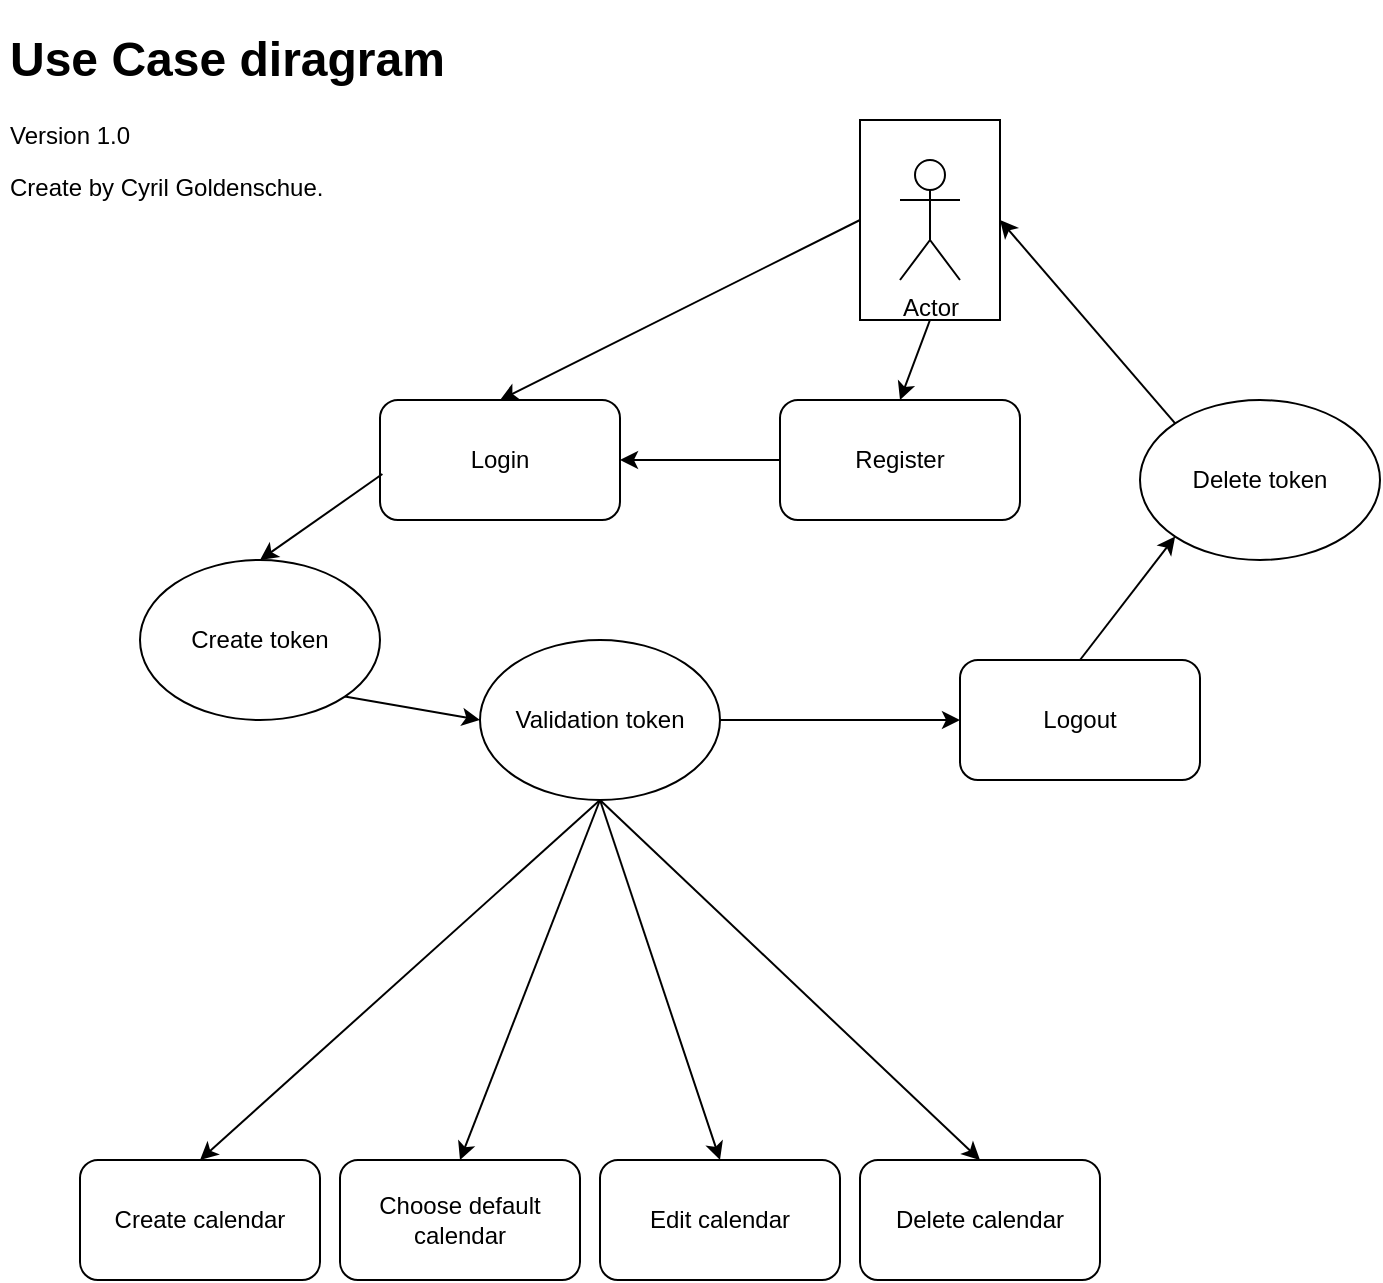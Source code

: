 <mxfile version="14.1.8" type="device"><diagram id="etR6-Nz_b5KQexwg98k_" name="Page-1"><mxGraphModel dx="1264" dy="592" grid="1" gridSize="10" guides="1" tooltips="1" connect="1" arrows="1" fold="1" page="1" pageScale="1" pageWidth="827" pageHeight="1169" math="0" shadow="0"><root><mxCell id="0"/><mxCell id="1" parent="0"/><mxCell id="HgiROP1572csTro7eQk7-46" value="&lt;h1&gt;Use Case diragram&lt;/h1&gt;&lt;p&gt;Version 1.0&lt;/p&gt;&lt;p&gt;Create by Cyril Goldenschue.&lt;/p&gt;" style="text;html=1;strokeColor=none;fillColor=none;spacing=5;spacingTop=-20;whiteSpace=wrap;overflow=hidden;rounded=0;" parent="1" vertex="1"><mxGeometry y="10" width="370" height="120" as="geometry"/></mxCell><mxCell id="uZtNZEA20uAlzaNM2Okg-1" value="Login" style="rounded=1;whiteSpace=wrap;html=1;" parent="1" vertex="1"><mxGeometry x="190" y="200" width="120" height="60" as="geometry"/></mxCell><mxCell id="56V160ezVGS5Y3yXnIZc-1" value="Register" style="rounded=1;whiteSpace=wrap;html=1;" vertex="1" parent="1"><mxGeometry x="390" y="200" width="120" height="60" as="geometry"/></mxCell><mxCell id="56V160ezVGS5Y3yXnIZc-2" value="" style="endArrow=classic;html=1;entryX=0.5;entryY=0;entryDx=0;entryDy=0;exitX=0;exitY=0.5;exitDx=0;exitDy=0;" edge="1" parent="1" source="56V160ezVGS5Y3yXnIZc-5" target="uZtNZEA20uAlzaNM2Okg-1"><mxGeometry width="50" height="50" relative="1" as="geometry"><mxPoint x="190" y="160" as="sourcePoint"/><mxPoint x="380" y="280" as="targetPoint"/></mxGeometry></mxCell><mxCell id="56V160ezVGS5Y3yXnIZc-3" value="" style="endArrow=classic;html=1;entryX=0.5;entryY=0;entryDx=0;entryDy=0;exitX=0.5;exitY=1;exitDx=0;exitDy=0;" edge="1" parent="1" source="56V160ezVGS5Y3yXnIZc-5" target="56V160ezVGS5Y3yXnIZc-1"><mxGeometry width="50" height="50" relative="1" as="geometry"><mxPoint x="480" y="110" as="sourcePoint"/><mxPoint x="510" y="120" as="targetPoint"/></mxGeometry></mxCell><mxCell id="56V160ezVGS5Y3yXnIZc-4" value="" style="endArrow=classic;html=1;exitX=0;exitY=0.5;exitDx=0;exitDy=0;entryX=1;entryY=0.5;entryDx=0;entryDy=0;" edge="1" parent="1" source="56V160ezVGS5Y3yXnIZc-1" target="uZtNZEA20uAlzaNM2Okg-1"><mxGeometry width="50" height="50" relative="1" as="geometry"><mxPoint x="370" y="290" as="sourcePoint"/><mxPoint x="420" y="240" as="targetPoint"/></mxGeometry></mxCell><mxCell id="56V160ezVGS5Y3yXnIZc-7" value="Create calendar" style="rounded=1;whiteSpace=wrap;html=1;" vertex="1" parent="1"><mxGeometry x="40" y="580" width="120" height="60" as="geometry"/></mxCell><mxCell id="56V160ezVGS5Y3yXnIZc-8" value="" style="endArrow=classic;html=1;exitX=0.5;exitY=1;exitDx=0;exitDy=0;entryX=0.5;entryY=0;entryDx=0;entryDy=0;" edge="1" parent="1" source="56V160ezVGS5Y3yXnIZc-16" target="56V160ezVGS5Y3yXnIZc-7"><mxGeometry width="50" height="50" relative="1" as="geometry"><mxPoint x="190" y="360" as="sourcePoint"/><mxPoint x="350" y="290" as="targetPoint"/></mxGeometry></mxCell><mxCell id="56V160ezVGS5Y3yXnIZc-9" value="Choose default calendar" style="rounded=1;whiteSpace=wrap;html=1;" vertex="1" parent="1"><mxGeometry x="170" y="580" width="120" height="60" as="geometry"/></mxCell><mxCell id="56V160ezVGS5Y3yXnIZc-10" value="" style="endArrow=classic;html=1;entryX=0.5;entryY=0;entryDx=0;entryDy=0;exitX=0.5;exitY=1;exitDx=0;exitDy=0;" edge="1" parent="1" source="56V160ezVGS5Y3yXnIZc-16" target="56V160ezVGS5Y3yXnIZc-9"><mxGeometry width="50" height="50" relative="1" as="geometry"><mxPoint x="250" y="360" as="sourcePoint"/><mxPoint x="280" y="410" as="targetPoint"/></mxGeometry></mxCell><mxCell id="56V160ezVGS5Y3yXnIZc-12" value="" style="endArrow=classic;html=1;exitX=0.01;exitY=0.617;exitDx=0;exitDy=0;entryX=0.5;entryY=0;entryDx=0;entryDy=0;exitPerimeter=0;" edge="1" parent="1" source="uZtNZEA20uAlzaNM2Okg-1" target="56V160ezVGS5Y3yXnIZc-25"><mxGeometry width="50" height="50" relative="1" as="geometry"><mxPoint x="350" y="340" as="sourcePoint"/><mxPoint x="220" y="300" as="targetPoint"/></mxGeometry></mxCell><mxCell id="56V160ezVGS5Y3yXnIZc-13" value="Delete calendar" style="rounded=1;whiteSpace=wrap;html=1;" vertex="1" parent="1"><mxGeometry x="430" y="580" width="120" height="60" as="geometry"/></mxCell><mxCell id="56V160ezVGS5Y3yXnIZc-14" value="Edit calendar" style="rounded=1;whiteSpace=wrap;html=1;" vertex="1" parent="1"><mxGeometry x="300" y="580" width="120" height="60" as="geometry"/></mxCell><mxCell id="56V160ezVGS5Y3yXnIZc-15" value="Logout" style="rounded=1;whiteSpace=wrap;html=1;" vertex="1" parent="1"><mxGeometry x="480" y="330" width="120" height="60" as="geometry"/></mxCell><mxCell id="56V160ezVGS5Y3yXnIZc-16" value="Validation token" style="ellipse;whiteSpace=wrap;html=1;" vertex="1" parent="1"><mxGeometry x="240" y="320" width="120" height="80" as="geometry"/></mxCell><mxCell id="56V160ezVGS5Y3yXnIZc-17" value="Delete token" style="ellipse;whiteSpace=wrap;html=1;" vertex="1" parent="1"><mxGeometry x="570" y="200" width="120" height="80" as="geometry"/></mxCell><mxCell id="56V160ezVGS5Y3yXnIZc-18" value="" style="endArrow=classic;html=1;exitX=0;exitY=0;exitDx=0;exitDy=0;entryX=1;entryY=0.5;entryDx=0;entryDy=0;" edge="1" parent="1" source="56V160ezVGS5Y3yXnIZc-17" target="56V160ezVGS5Y3yXnIZc-5"><mxGeometry width="50" height="50" relative="1" as="geometry"><mxPoint x="580" y="140" as="sourcePoint"/><mxPoint x="630" y="90" as="targetPoint"/></mxGeometry></mxCell><mxCell id="56V160ezVGS5Y3yXnIZc-19" value="" style="endArrow=classic;html=1;exitX=0.5;exitY=0;exitDx=0;exitDy=0;entryX=0;entryY=1;entryDx=0;entryDy=0;" edge="1" parent="1" source="56V160ezVGS5Y3yXnIZc-15" target="56V160ezVGS5Y3yXnIZc-17"><mxGeometry width="50" height="50" relative="1" as="geometry"><mxPoint x="530.004" y="311.716" as="sourcePoint"/><mxPoint x="392.43" y="260" as="targetPoint"/></mxGeometry></mxCell><mxCell id="56V160ezVGS5Y3yXnIZc-20" value="" style="endArrow=classic;html=1;exitX=1;exitY=0.5;exitDx=0;exitDy=0;entryX=0;entryY=0.5;entryDx=0;entryDy=0;" edge="1" parent="1" source="56V160ezVGS5Y3yXnIZc-16" target="56V160ezVGS5Y3yXnIZc-15"><mxGeometry width="50" height="50" relative="1" as="geometry"><mxPoint x="310" y="380" as="sourcePoint"/><mxPoint x="360" y="330" as="targetPoint"/></mxGeometry></mxCell><mxCell id="56V160ezVGS5Y3yXnIZc-21" value="" style="group" vertex="1" connectable="0" parent="1"><mxGeometry x="430" y="60" width="70" height="100" as="geometry"/></mxCell><mxCell id="56V160ezVGS5Y3yXnIZc-5" value="" style="rounded=0;whiteSpace=wrap;html=1;" vertex="1" parent="56V160ezVGS5Y3yXnIZc-21"><mxGeometry width="70" height="100" as="geometry"/></mxCell><mxCell id="uZtNZEA20uAlzaNM2Okg-2" value="Actor" style="shape=umlActor;verticalLabelPosition=bottom;verticalAlign=top;html=1;outlineConnect=0;" parent="56V160ezVGS5Y3yXnIZc-21" vertex="1"><mxGeometry x="20" y="20" width="30" height="60" as="geometry"/></mxCell><mxCell id="56V160ezVGS5Y3yXnIZc-23" value="" style="endArrow=classic;html=1;entryX=0.5;entryY=0;entryDx=0;entryDy=0;exitX=0.5;exitY=1;exitDx=0;exitDy=0;" edge="1" parent="1" source="56V160ezVGS5Y3yXnIZc-16" target="56V160ezVGS5Y3yXnIZc-13"><mxGeometry width="50" height="50" relative="1" as="geometry"><mxPoint x="177.574" y="398.284" as="sourcePoint"/><mxPoint x="240" y="590" as="targetPoint"/></mxGeometry></mxCell><mxCell id="56V160ezVGS5Y3yXnIZc-24" value="" style="endArrow=classic;html=1;exitX=0.5;exitY=1;exitDx=0;exitDy=0;" edge="1" parent="1" source="56V160ezVGS5Y3yXnIZc-16"><mxGeometry width="50" height="50" relative="1" as="geometry"><mxPoint x="220" y="410" as="sourcePoint"/><mxPoint x="360" y="580" as="targetPoint"/></mxGeometry></mxCell><mxCell id="56V160ezVGS5Y3yXnIZc-25" value="Create token" style="ellipse;whiteSpace=wrap;html=1;" vertex="1" parent="1"><mxGeometry x="70" y="280" width="120" height="80" as="geometry"/></mxCell><mxCell id="56V160ezVGS5Y3yXnIZc-26" value="" style="endArrow=classic;html=1;exitX=1;exitY=1;exitDx=0;exitDy=0;entryX=0;entryY=0.5;entryDx=0;entryDy=0;" edge="1" parent="1" source="56V160ezVGS5Y3yXnIZc-25" target="56V160ezVGS5Y3yXnIZc-16"><mxGeometry width="50" height="50" relative="1" as="geometry"><mxPoint x="201.2" y="247.02" as="sourcePoint"/><mxPoint x="140" y="290" as="targetPoint"/></mxGeometry></mxCell></root></mxGraphModel></diagram></mxfile>
